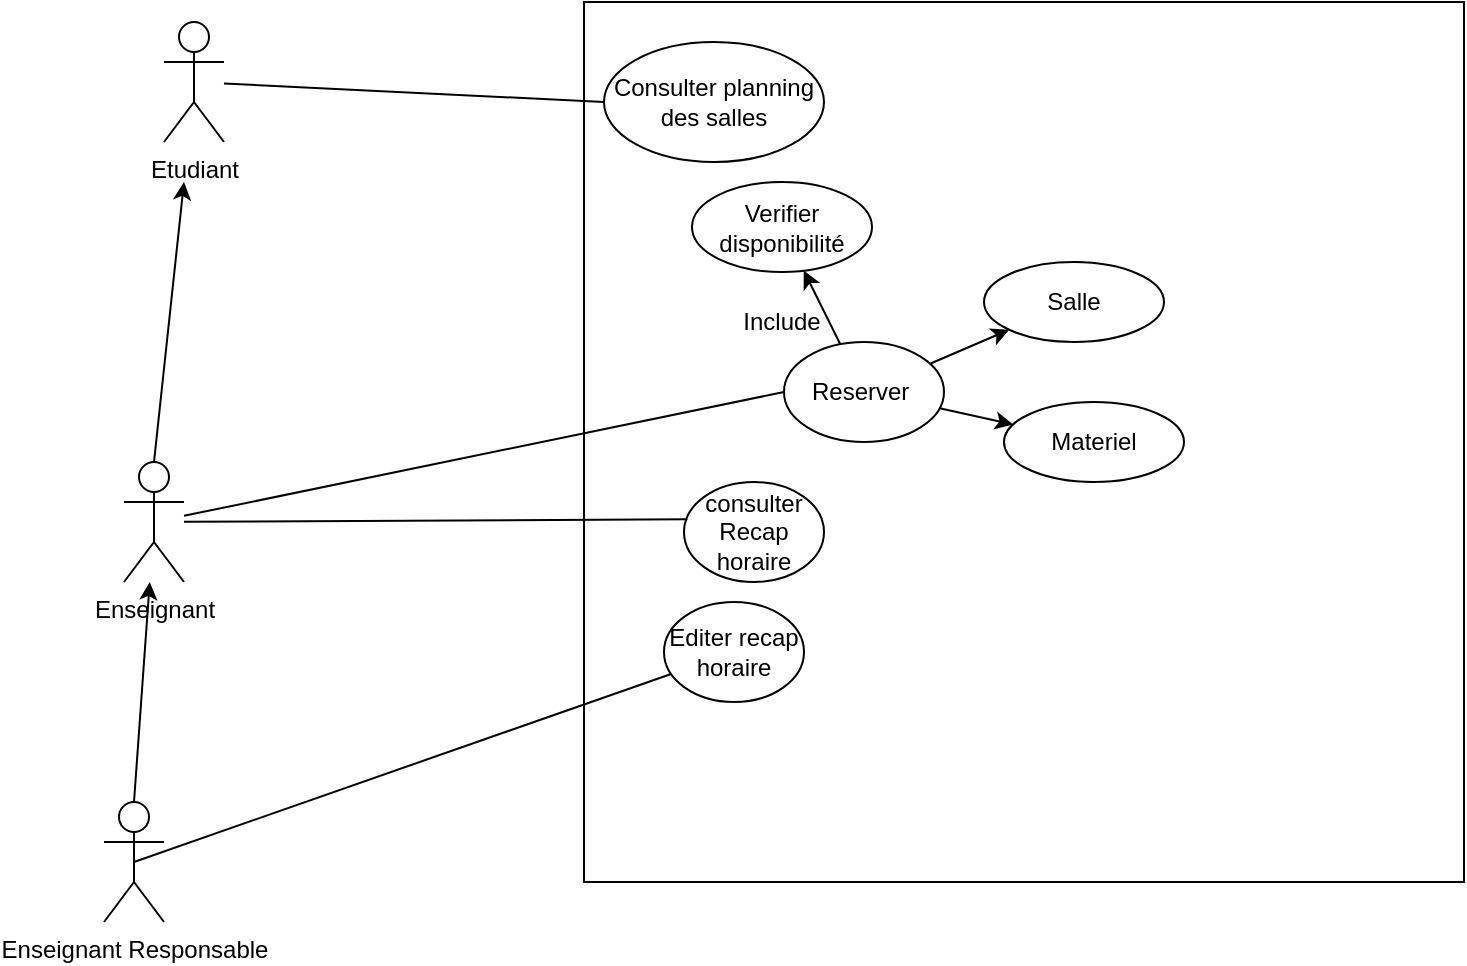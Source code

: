 <mxfile version="20.7.4" type="github">
  <diagram id="h7pEuEnsy4B67qq0xbHB" name="Page-1">
    <mxGraphModel dx="879" dy="553" grid="1" gridSize="10" guides="1" tooltips="1" connect="1" arrows="1" fold="1" page="1" pageScale="1" pageWidth="827" pageHeight="1169" math="0" shadow="0">
      <root>
        <mxCell id="0" />
        <mxCell id="1" parent="0" />
        <mxCell id="_NLVpFwN3kgseYHXXkQs-1" value="Enseignant" style="shape=umlActor;verticalLabelPosition=bottom;verticalAlign=top;html=1;outlineConnect=0;" parent="1" vertex="1">
          <mxGeometry x="130" y="320" width="30" height="60" as="geometry" />
        </mxCell>
        <mxCell id="r3tUV-p1bvl43dSpBa_v-1" value="" style="whiteSpace=wrap;html=1;aspect=fixed;" parent="1" vertex="1">
          <mxGeometry x="360" y="90" width="440" height="440" as="geometry" />
        </mxCell>
        <mxCell id="iBCqy0RnsUPRaeBZmdre-1" value="Etudiant" style="shape=umlActor;verticalLabelPosition=bottom;verticalAlign=top;html=1;outlineConnect=0;" parent="1" vertex="1">
          <mxGeometry x="150" y="100" width="30" height="60" as="geometry" />
        </mxCell>
        <mxCell id="sFgMMatoZoRhjDfKrOZS-1" value="Reserver&amp;nbsp;" style="ellipse;whiteSpace=wrap;html=1;" parent="1" vertex="1">
          <mxGeometry x="460" y="260" width="80" height="50" as="geometry" />
        </mxCell>
        <mxCell id="RcBTG_JZsKzud-JeWphb-1" value="Consulter planning des salles" style="ellipse;whiteSpace=wrap;html=1;" parent="1" vertex="1">
          <mxGeometry x="370" y="110" width="110" height="60" as="geometry" />
        </mxCell>
        <mxCell id="8pni4uUTdmzYwjep5VIR-1" value="" style="endArrow=none;html=1;rounded=0;entryX=0;entryY=0.5;entryDx=0;entryDy=0;" parent="1" source="iBCqy0RnsUPRaeBZmdre-1" target="RcBTG_JZsKzud-JeWphb-1" edge="1">
          <mxGeometry width="50" height="50" relative="1" as="geometry">
            <mxPoint x="160" y="350" as="sourcePoint" />
            <mxPoint x="210" y="300" as="targetPoint" />
          </mxGeometry>
        </mxCell>
        <mxCell id="Pw5wMYmtS_G13839Oxsk-1" value="" style="endArrow=none;html=1;rounded=0;entryX=0;entryY=0.5;entryDx=0;entryDy=0;" parent="1" source="_NLVpFwN3kgseYHXXkQs-1" target="sFgMMatoZoRhjDfKrOZS-1" edge="1">
          <mxGeometry width="50" height="50" relative="1" as="geometry">
            <mxPoint x="200" y="320" as="sourcePoint" />
            <mxPoint x="410" y="220" as="targetPoint" />
          </mxGeometry>
        </mxCell>
        <mxCell id="F1wUJn7_jGa0oI4QprVg-1" value="" style="endArrow=classic;html=1;rounded=0;exitX=0.5;exitY=0;exitDx=0;exitDy=0;exitPerimeter=0;" parent="1" source="_NLVpFwN3kgseYHXXkQs-1" edge="1">
          <mxGeometry x="0.273" y="40" width="50" height="50" relative="1" as="geometry">
            <mxPoint x="110" y="190" as="sourcePoint" />
            <mxPoint x="160" y="180" as="targetPoint" />
            <mxPoint as="offset" />
          </mxGeometry>
        </mxCell>
        <mxCell id="F1wUJn7_jGa0oI4QprVg-2" value="consulter Recap horaire" style="ellipse;whiteSpace=wrap;html=1;" parent="1" vertex="1">
          <mxGeometry x="410" y="330" width="70" height="50" as="geometry" />
        </mxCell>
        <mxCell id="F1wUJn7_jGa0oI4QprVg-3" value="" style="endArrow=none;html=1;rounded=0;entryX=0.024;entryY=0.373;entryDx=0;entryDy=0;entryPerimeter=0;" parent="1" source="_NLVpFwN3kgseYHXXkQs-1" target="F1wUJn7_jGa0oI4QprVg-2" edge="1">
          <mxGeometry width="50" height="50" relative="1" as="geometry">
            <mxPoint x="360" y="270" as="sourcePoint" />
            <mxPoint x="410" y="220" as="targetPoint" />
          </mxGeometry>
        </mxCell>
        <mxCell id="Bd43d9dCgjNjiCSbK4uv-1" value="Editer recap horaire" style="ellipse;whiteSpace=wrap;html=1;" parent="1" vertex="1">
          <mxGeometry x="400" y="390" width="70" height="50" as="geometry" />
        </mxCell>
        <mxCell id="Bd43d9dCgjNjiCSbK4uv-2" value="" style="endArrow=none;html=1;rounded=0;exitX=0.5;exitY=0.5;exitDx=0;exitDy=0;exitPerimeter=0;" parent="1" source="HelgyrsfnL6zAyLdOSBk-7" target="Bd43d9dCgjNjiCSbK4uv-1" edge="1">
          <mxGeometry width="50" height="50" relative="1" as="geometry">
            <mxPoint x="360" y="270" as="sourcePoint" />
            <mxPoint x="410" y="220" as="targetPoint" />
          </mxGeometry>
        </mxCell>
        <mxCell id="Bd43d9dCgjNjiCSbK4uv-4" value="Salle" style="ellipse;whiteSpace=wrap;html=1;" parent="1" vertex="1">
          <mxGeometry x="560" y="220" width="90" height="40" as="geometry" />
        </mxCell>
        <mxCell id="Bd43d9dCgjNjiCSbK4uv-5" value="Materiel" style="ellipse;whiteSpace=wrap;html=1;" parent="1" vertex="1">
          <mxGeometry x="570" y="290" width="90" height="40" as="geometry" />
        </mxCell>
        <mxCell id="Bd43d9dCgjNjiCSbK4uv-7" value="" style="endArrow=classic;html=1;rounded=0;" parent="1" source="sFgMMatoZoRhjDfKrOZS-1" target="Bd43d9dCgjNjiCSbK4uv-4" edge="1">
          <mxGeometry width="50" height="50" relative="1" as="geometry">
            <mxPoint x="480" y="290" as="sourcePoint" />
            <mxPoint x="530" y="240" as="targetPoint" />
          </mxGeometry>
        </mxCell>
        <mxCell id="Bd43d9dCgjNjiCSbK4uv-8" value="" style="endArrow=classic;html=1;rounded=0;" parent="1" source="sFgMMatoZoRhjDfKrOZS-1" target="Bd43d9dCgjNjiCSbK4uv-5" edge="1">
          <mxGeometry width="50" height="50" relative="1" as="geometry">
            <mxPoint x="470" y="320" as="sourcePoint" />
            <mxPoint x="520" y="270" as="targetPoint" />
          </mxGeometry>
        </mxCell>
        <mxCell id="HelgyrsfnL6zAyLdOSBk-2" value="Verifier disponibilité" style="ellipse;whiteSpace=wrap;html=1;" vertex="1" parent="1">
          <mxGeometry x="414" y="180" width="90" height="45" as="geometry" />
        </mxCell>
        <mxCell id="HelgyrsfnL6zAyLdOSBk-4" value="" style="endArrow=classic;html=1;rounded=0;" edge="1" parent="1" source="sFgMMatoZoRhjDfKrOZS-1" target="HelgyrsfnL6zAyLdOSBk-2">
          <mxGeometry width="50" height="50" relative="1" as="geometry">
            <mxPoint x="460" y="270" as="sourcePoint" />
            <mxPoint x="510" y="220" as="targetPoint" />
          </mxGeometry>
        </mxCell>
        <mxCell id="HelgyrsfnL6zAyLdOSBk-5" value="Include" style="text;html=1;strokeColor=none;fillColor=none;align=center;verticalAlign=middle;whiteSpace=wrap;rounded=0;" vertex="1" parent="1">
          <mxGeometry x="434" y="240" width="50" height="20" as="geometry" />
        </mxCell>
        <mxCell id="HelgyrsfnL6zAyLdOSBk-7" value="Enseignant Responsable" style="shape=umlActor;verticalLabelPosition=bottom;verticalAlign=top;html=1;outlineConnect=0;" vertex="1" parent="1">
          <mxGeometry x="120" y="490" width="30" height="60" as="geometry" />
        </mxCell>
        <mxCell id="HelgyrsfnL6zAyLdOSBk-9" value="" style="endArrow=classic;html=1;rounded=0;exitX=0.5;exitY=0;exitDx=0;exitDy=0;exitPerimeter=0;" edge="1" parent="1" source="HelgyrsfnL6zAyLdOSBk-7" target="_NLVpFwN3kgseYHXXkQs-1">
          <mxGeometry width="50" height="50" relative="1" as="geometry">
            <mxPoint x="130" y="470" as="sourcePoint" />
            <mxPoint x="180" y="420" as="targetPoint" />
          </mxGeometry>
        </mxCell>
      </root>
    </mxGraphModel>
  </diagram>
</mxfile>
